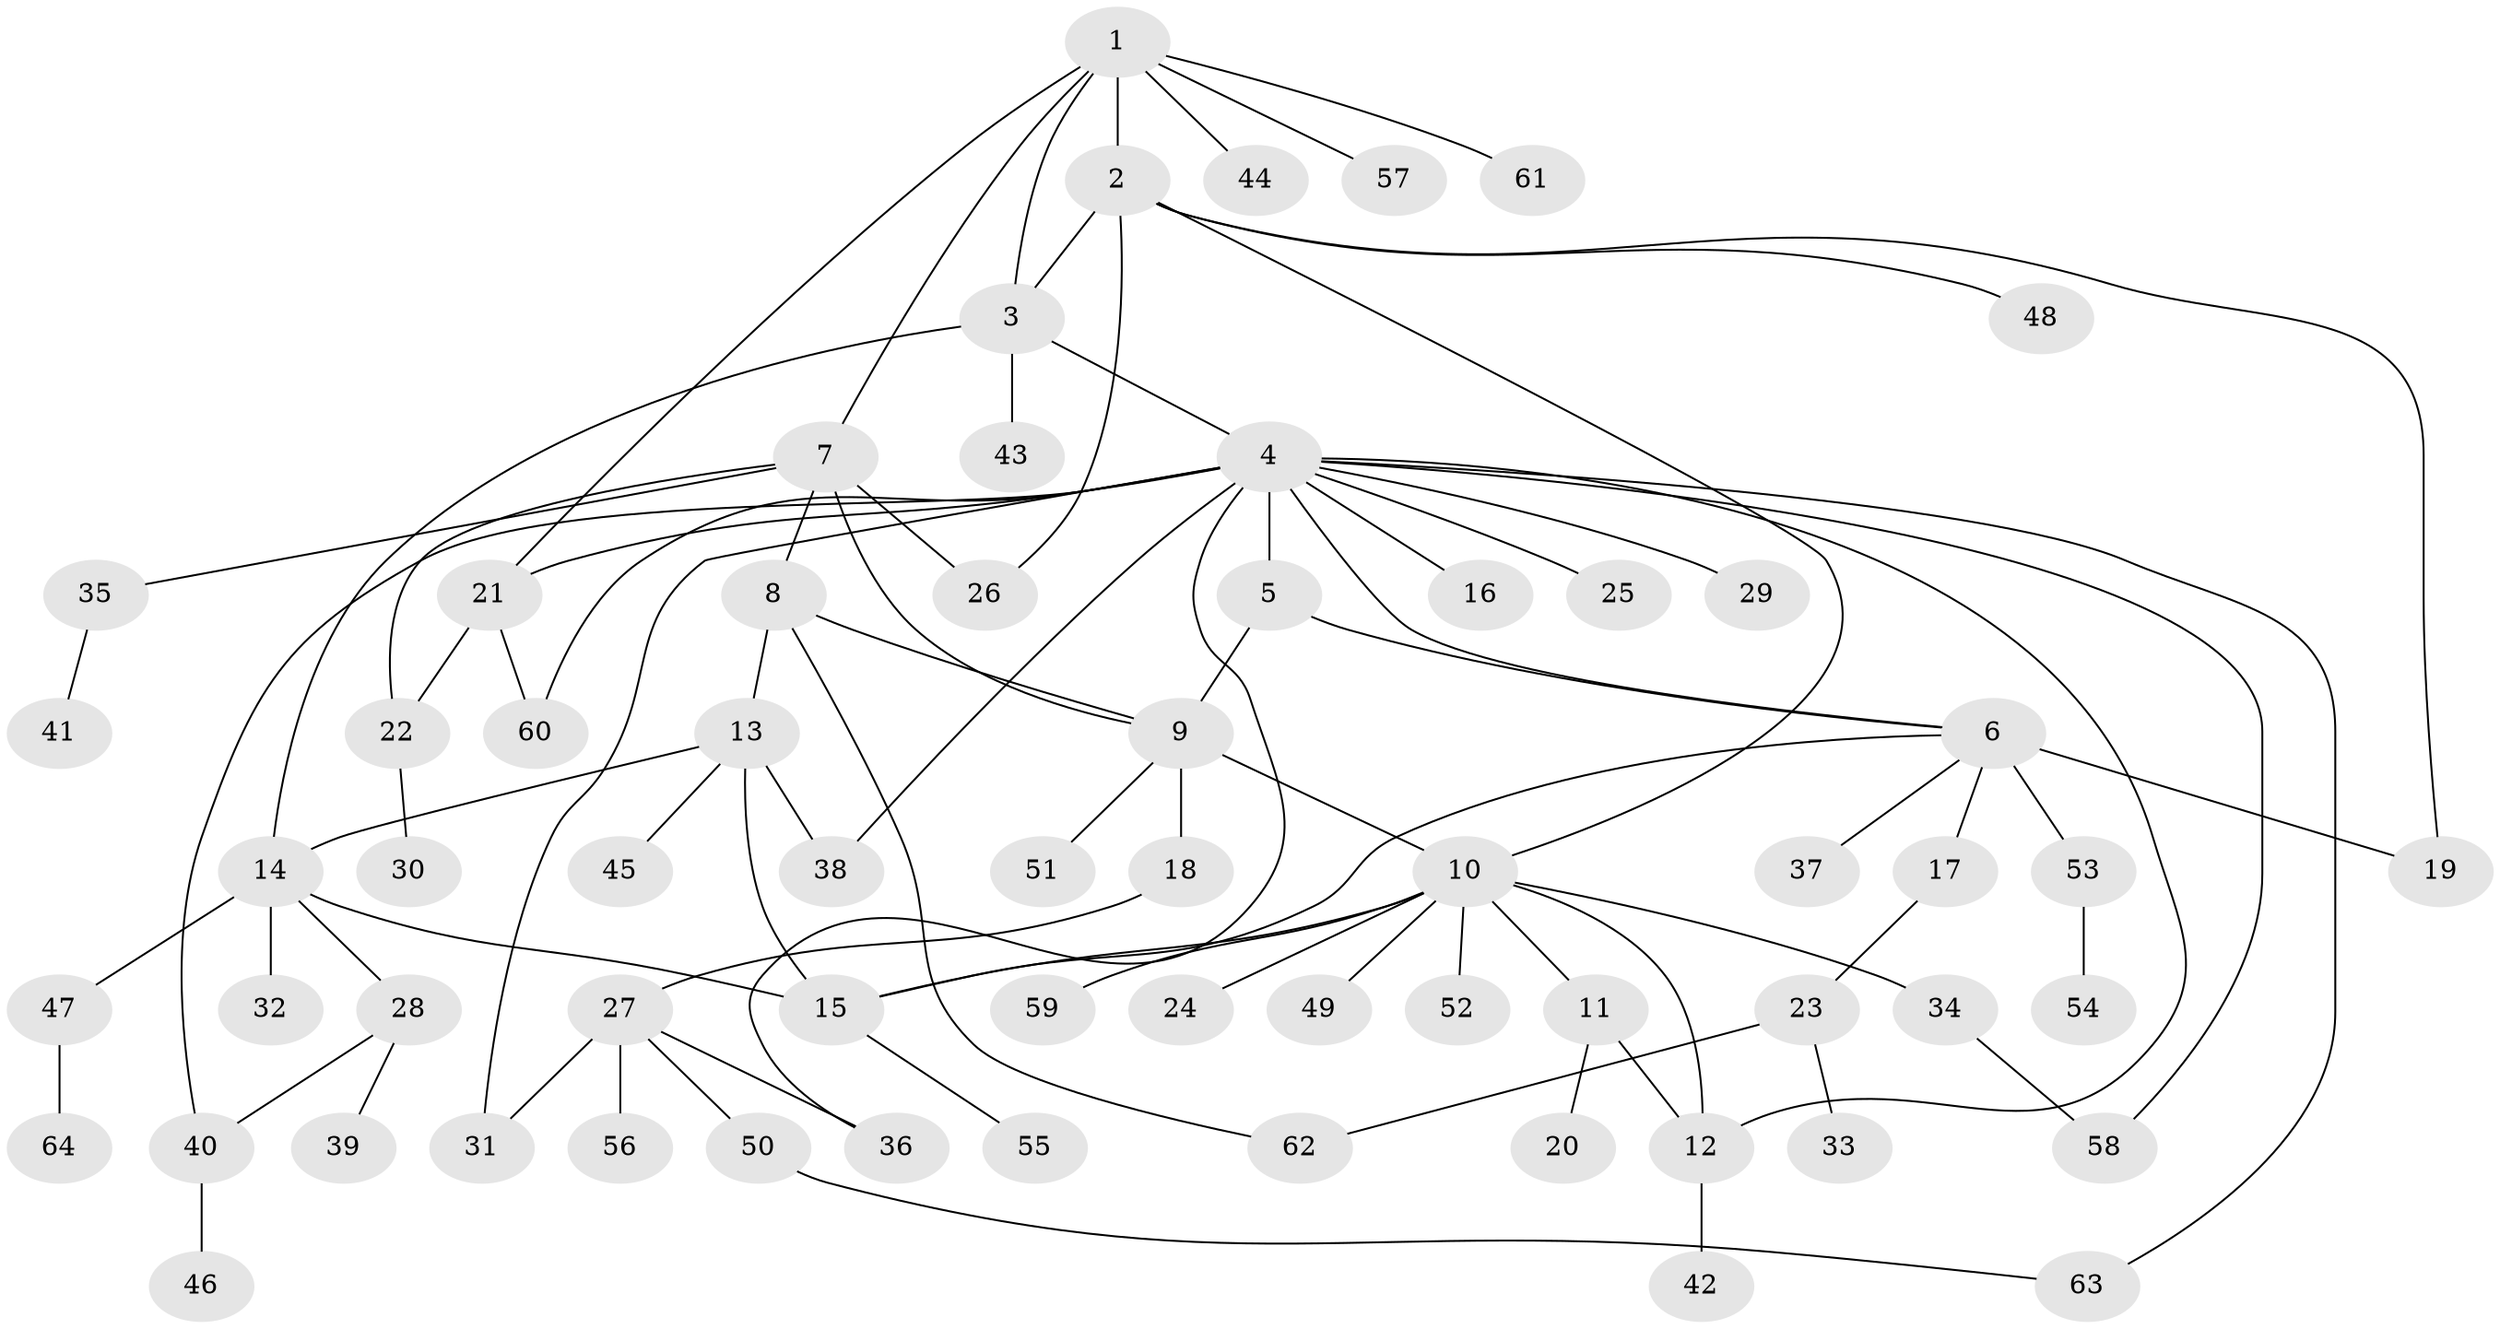 // Generated by graph-tools (version 1.1) at 2025/02/03/09/25 03:02:48]
// undirected, 64 vertices, 86 edges
graph export_dot {
graph [start="1"]
  node [color=gray90,style=filled];
  1;
  2;
  3;
  4;
  5;
  6;
  7;
  8;
  9;
  10;
  11;
  12;
  13;
  14;
  15;
  16;
  17;
  18;
  19;
  20;
  21;
  22;
  23;
  24;
  25;
  26;
  27;
  28;
  29;
  30;
  31;
  32;
  33;
  34;
  35;
  36;
  37;
  38;
  39;
  40;
  41;
  42;
  43;
  44;
  45;
  46;
  47;
  48;
  49;
  50;
  51;
  52;
  53;
  54;
  55;
  56;
  57;
  58;
  59;
  60;
  61;
  62;
  63;
  64;
  1 -- 2;
  1 -- 3;
  1 -- 7;
  1 -- 21;
  1 -- 44;
  1 -- 57;
  1 -- 61;
  2 -- 3;
  2 -- 10;
  2 -- 19;
  2 -- 26;
  2 -- 48;
  3 -- 4;
  3 -- 14;
  3 -- 43;
  4 -- 5;
  4 -- 6;
  4 -- 12;
  4 -- 16;
  4 -- 21;
  4 -- 25;
  4 -- 29;
  4 -- 31;
  4 -- 36;
  4 -- 38;
  4 -- 40;
  4 -- 58;
  4 -- 60;
  4 -- 63;
  5 -- 6;
  5 -- 9;
  6 -- 15;
  6 -- 17;
  6 -- 19;
  6 -- 37;
  6 -- 53;
  7 -- 8;
  7 -- 9;
  7 -- 22;
  7 -- 26;
  7 -- 35;
  8 -- 9;
  8 -- 13;
  8 -- 62;
  9 -- 10;
  9 -- 18;
  9 -- 51;
  10 -- 11;
  10 -- 12;
  10 -- 15;
  10 -- 24;
  10 -- 34;
  10 -- 49;
  10 -- 52;
  10 -- 59;
  11 -- 12;
  11 -- 20;
  12 -- 42;
  13 -- 14;
  13 -- 15;
  13 -- 38;
  13 -- 45;
  14 -- 15;
  14 -- 28;
  14 -- 32;
  14 -- 47;
  15 -- 55;
  17 -- 23;
  18 -- 27;
  21 -- 22;
  21 -- 60;
  22 -- 30;
  23 -- 33;
  23 -- 62;
  27 -- 31;
  27 -- 36;
  27 -- 50;
  27 -- 56;
  28 -- 39;
  28 -- 40;
  34 -- 58;
  35 -- 41;
  40 -- 46;
  47 -- 64;
  50 -- 63;
  53 -- 54;
}
